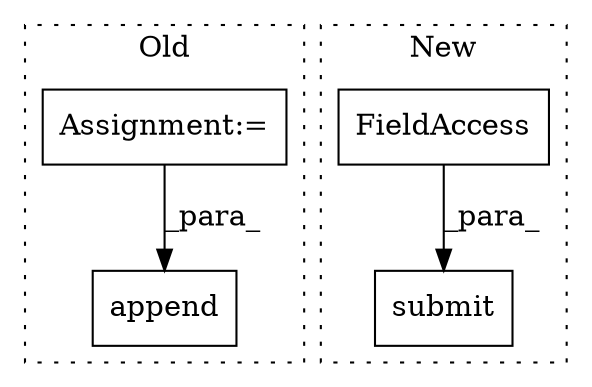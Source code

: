 digraph G {
subgraph cluster0 {
1 [label="append" a="32" s="8822,8838" l="7,1" shape="box"];
4 [label="Assignment:=" a="7" s="8632" l="1" shape="box"];
label = "Old";
style="dotted";
}
subgraph cluster1 {
2 [label="submit" a="32" s="8623,8710" l="7,1" shape="box"];
3 [label="FieldAccess" a="22" s="8630" l="20" shape="box"];
label = "New";
style="dotted";
}
3 -> 2 [label="_para_"];
4 -> 1 [label="_para_"];
}